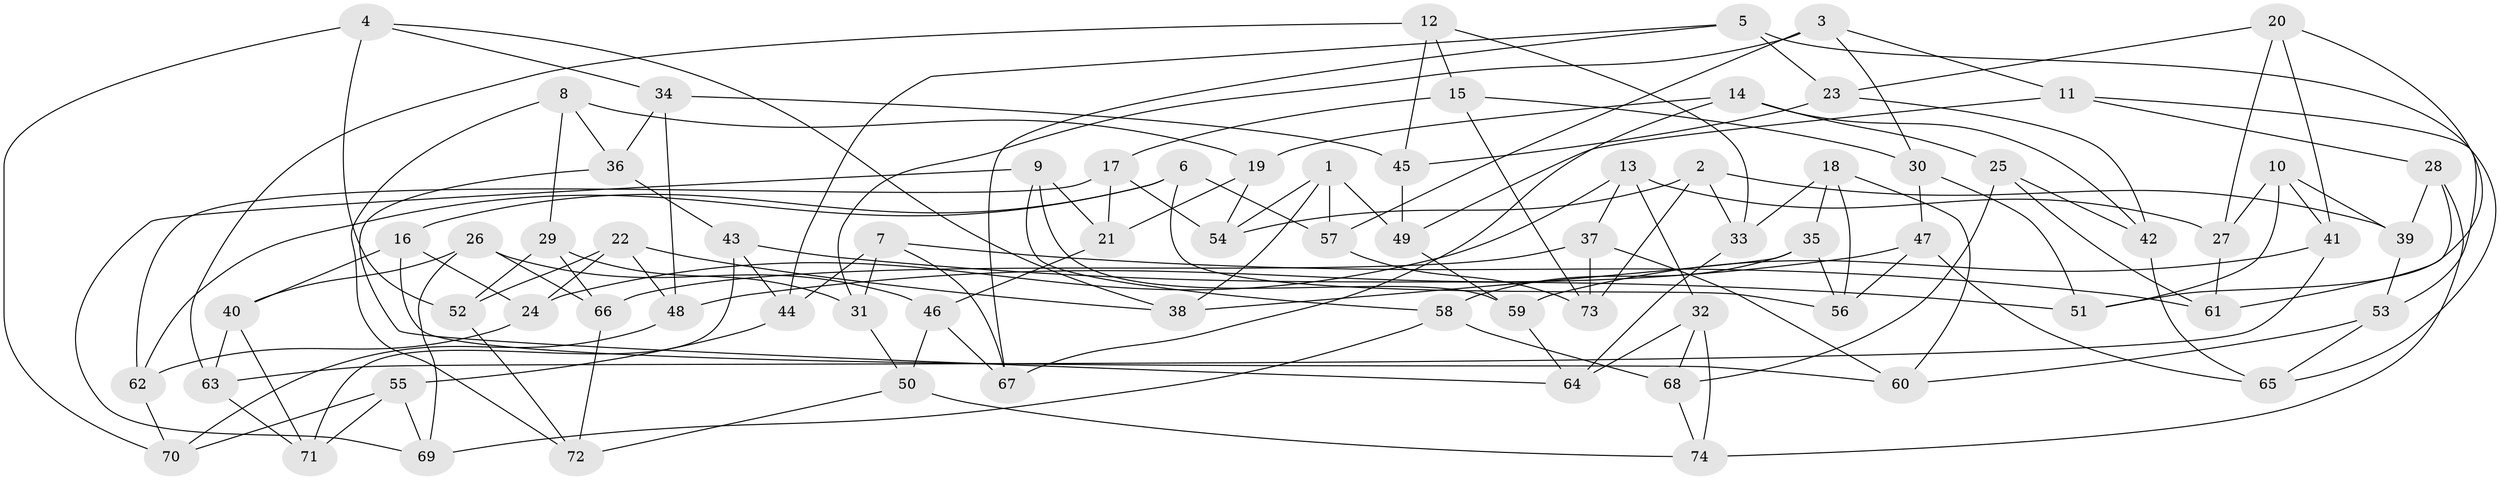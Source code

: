 // Generated by graph-tools (version 1.1) at 2025/59/03/09/25 04:59:20]
// undirected, 74 vertices, 148 edges
graph export_dot {
graph [start="1"]
  node [color=gray90,style=filled];
  1;
  2;
  3;
  4;
  5;
  6;
  7;
  8;
  9;
  10;
  11;
  12;
  13;
  14;
  15;
  16;
  17;
  18;
  19;
  20;
  21;
  22;
  23;
  24;
  25;
  26;
  27;
  28;
  29;
  30;
  31;
  32;
  33;
  34;
  35;
  36;
  37;
  38;
  39;
  40;
  41;
  42;
  43;
  44;
  45;
  46;
  47;
  48;
  49;
  50;
  51;
  52;
  53;
  54;
  55;
  56;
  57;
  58;
  59;
  60;
  61;
  62;
  63;
  64;
  65;
  66;
  67;
  68;
  69;
  70;
  71;
  72;
  73;
  74;
  1 -- 57;
  1 -- 38;
  1 -- 54;
  1 -- 49;
  2 -- 54;
  2 -- 33;
  2 -- 39;
  2 -- 73;
  3 -- 11;
  3 -- 31;
  3 -- 57;
  3 -- 30;
  4 -- 38;
  4 -- 52;
  4 -- 34;
  4 -- 70;
  5 -- 23;
  5 -- 44;
  5 -- 53;
  5 -- 67;
  6 -- 56;
  6 -- 57;
  6 -- 16;
  6 -- 62;
  7 -- 44;
  7 -- 67;
  7 -- 61;
  7 -- 31;
  8 -- 19;
  8 -- 72;
  8 -- 36;
  8 -- 29;
  9 -- 58;
  9 -- 21;
  9 -- 59;
  9 -- 69;
  10 -- 39;
  10 -- 27;
  10 -- 51;
  10 -- 41;
  11 -- 49;
  11 -- 28;
  11 -- 65;
  12 -- 33;
  12 -- 45;
  12 -- 63;
  12 -- 15;
  13 -- 27;
  13 -- 24;
  13 -- 37;
  13 -- 32;
  14 -- 67;
  14 -- 19;
  14 -- 25;
  14 -- 42;
  15 -- 30;
  15 -- 17;
  15 -- 73;
  16 -- 24;
  16 -- 60;
  16 -- 40;
  17 -- 54;
  17 -- 62;
  17 -- 21;
  18 -- 35;
  18 -- 33;
  18 -- 60;
  18 -- 56;
  19 -- 54;
  19 -- 21;
  20 -- 41;
  20 -- 51;
  20 -- 23;
  20 -- 27;
  21 -- 46;
  22 -- 24;
  22 -- 52;
  22 -- 48;
  22 -- 38;
  23 -- 45;
  23 -- 42;
  24 -- 62;
  25 -- 61;
  25 -- 68;
  25 -- 42;
  26 -- 46;
  26 -- 66;
  26 -- 40;
  26 -- 69;
  27 -- 61;
  28 -- 61;
  28 -- 39;
  28 -- 74;
  29 -- 52;
  29 -- 31;
  29 -- 66;
  30 -- 51;
  30 -- 47;
  31 -- 50;
  32 -- 74;
  32 -- 68;
  32 -- 64;
  33 -- 64;
  34 -- 45;
  34 -- 48;
  34 -- 36;
  35 -- 58;
  35 -- 56;
  35 -- 38;
  36 -- 64;
  36 -- 43;
  37 -- 73;
  37 -- 60;
  37 -- 66;
  39 -- 53;
  40 -- 63;
  40 -- 71;
  41 -- 63;
  41 -- 59;
  42 -- 65;
  43 -- 71;
  43 -- 44;
  43 -- 51;
  44 -- 55;
  45 -- 49;
  46 -- 67;
  46 -- 50;
  47 -- 65;
  47 -- 48;
  47 -- 56;
  48 -- 70;
  49 -- 59;
  50 -- 72;
  50 -- 74;
  52 -- 72;
  53 -- 60;
  53 -- 65;
  55 -- 70;
  55 -- 69;
  55 -- 71;
  57 -- 73;
  58 -- 69;
  58 -- 68;
  59 -- 64;
  62 -- 70;
  63 -- 71;
  66 -- 72;
  68 -- 74;
}
